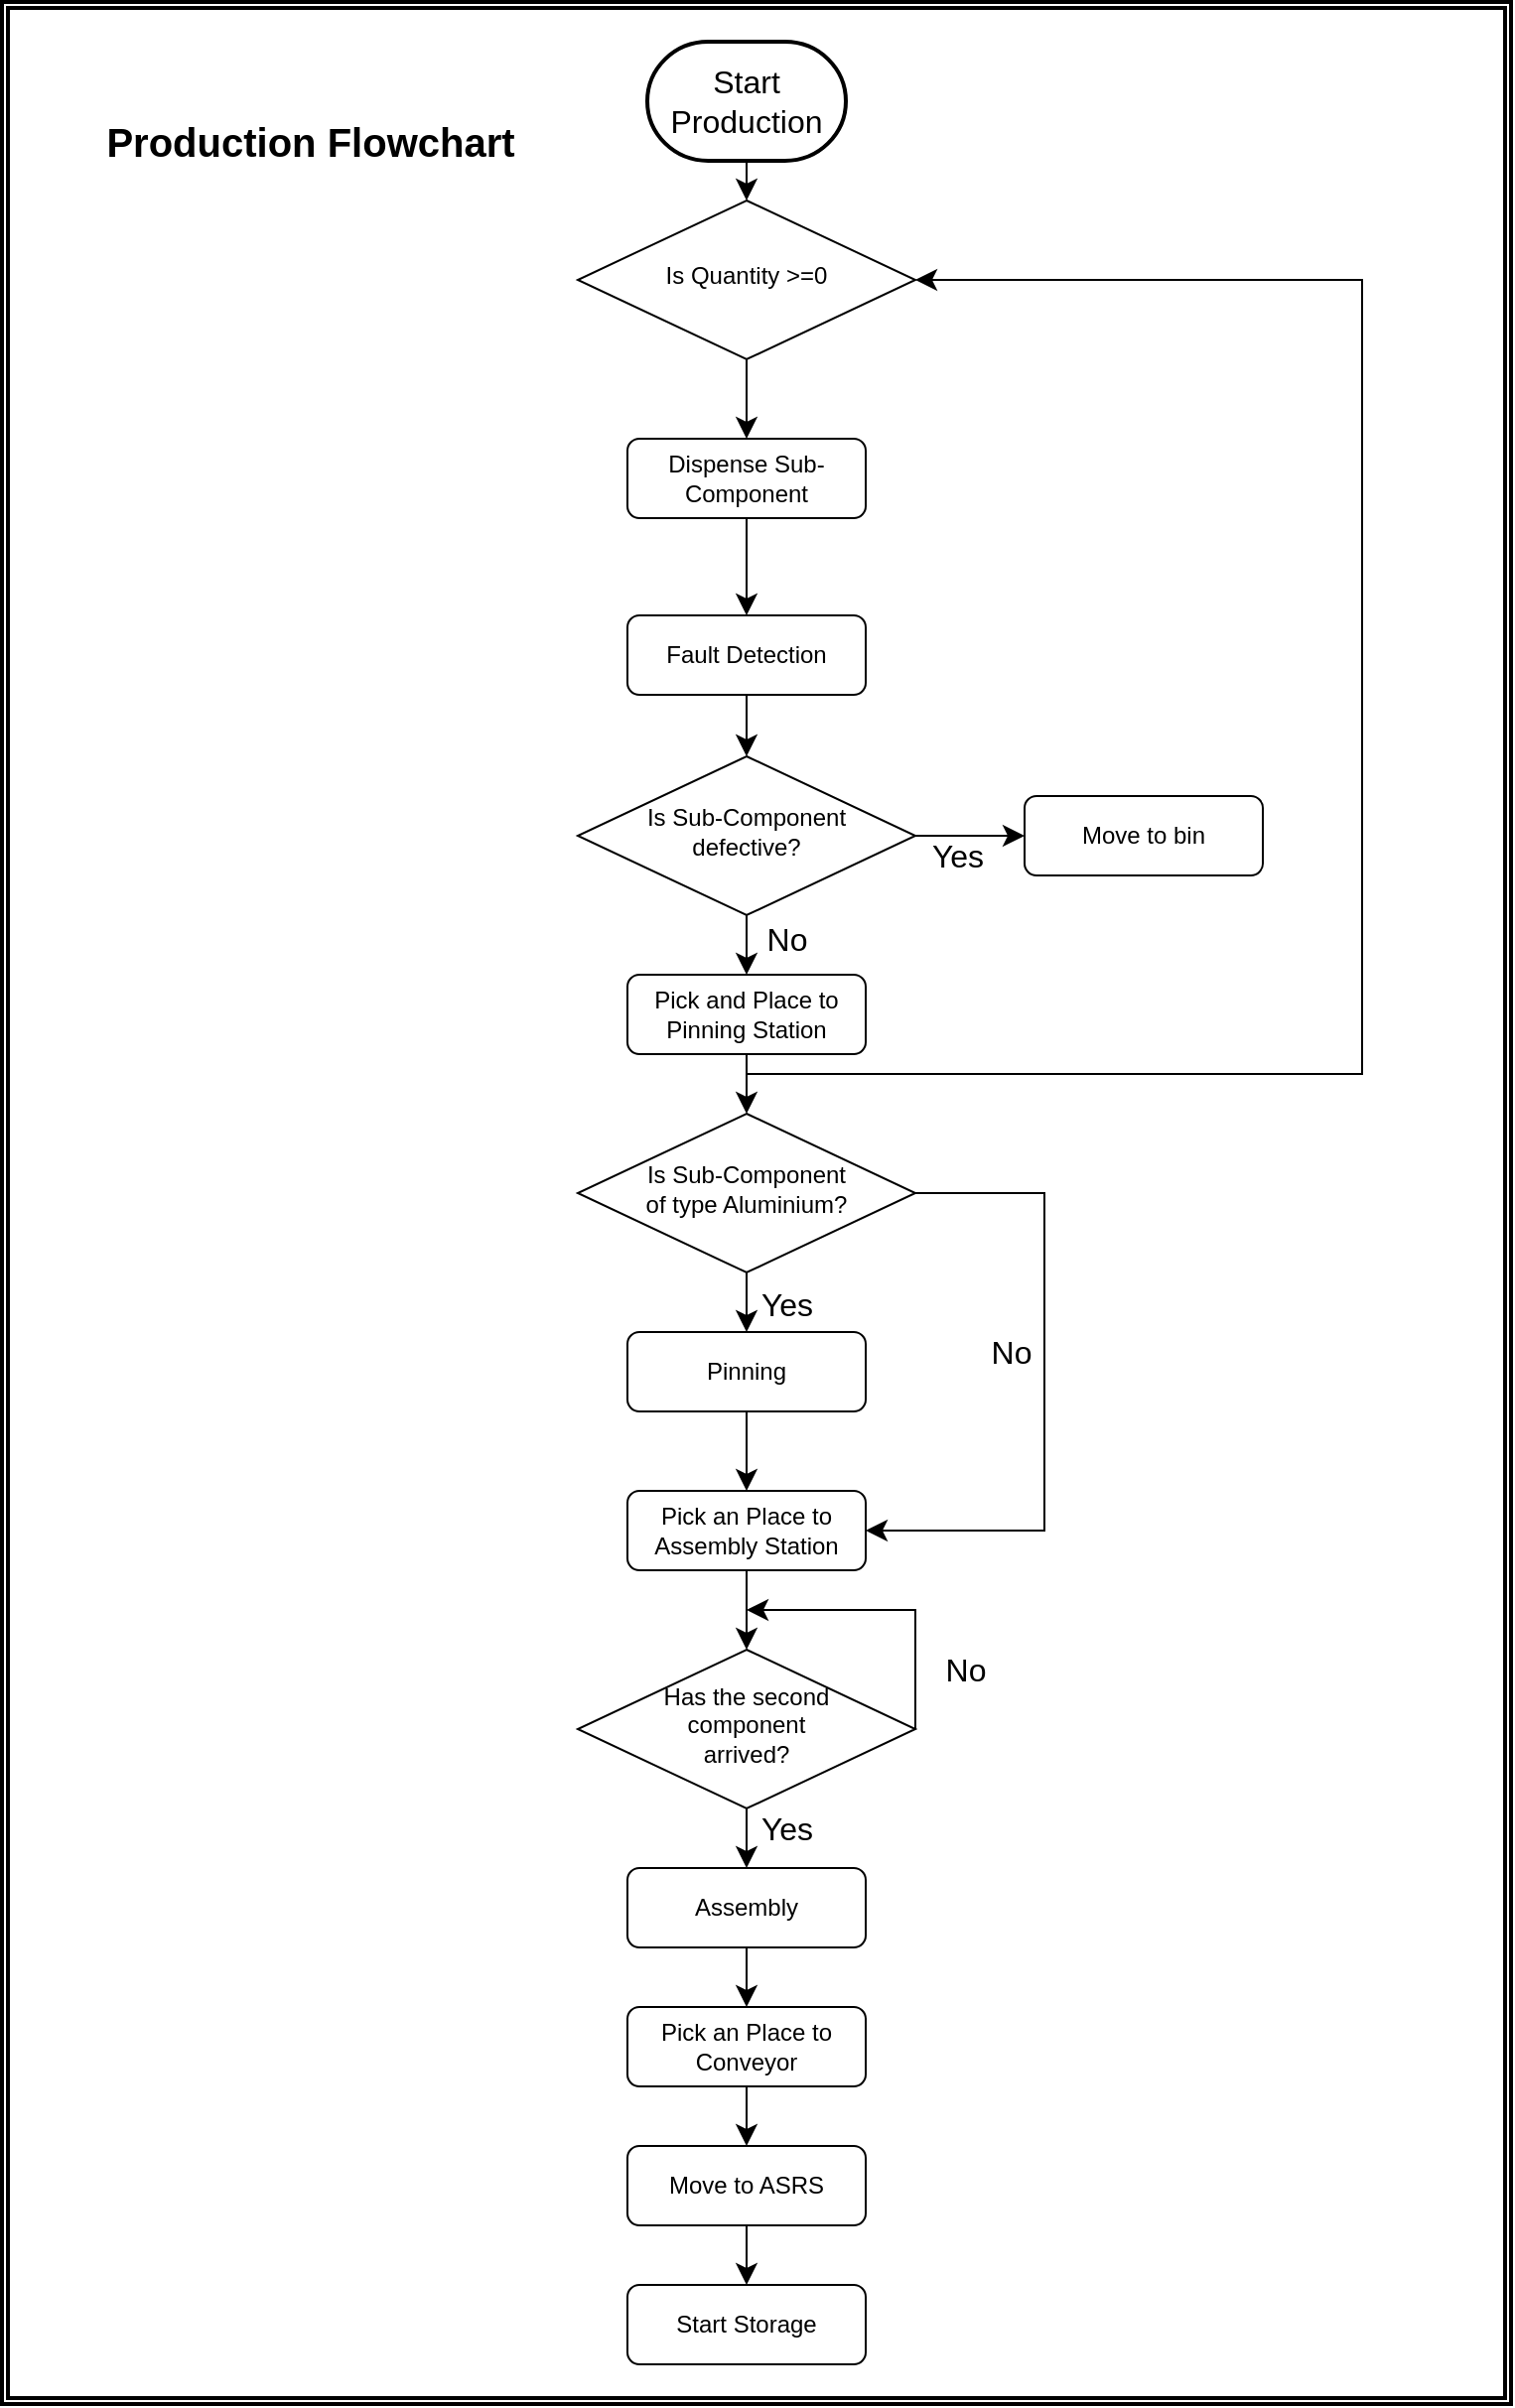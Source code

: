 <mxfile version="22.0.8" type="device">
  <diagram id="C5RBs43oDa-KdzZeNtuy" name="Page-1">
    <mxGraphModel dx="2514" dy="2131" grid="1" gridSize="10" guides="1" tooltips="1" connect="1" arrows="1" fold="1" page="1" pageScale="1" pageWidth="827" pageHeight="1169" math="0" shadow="0">
      <root>
        <mxCell id="WIyWlLk6GJQsqaUBKTNV-0" />
        <mxCell id="WIyWlLk6GJQsqaUBKTNV-1" parent="WIyWlLk6GJQsqaUBKTNV-0" />
        <mxCell id="ilgVAeaoaIIIPj3hmc9z-31" value="Production Flowchart" style="text;html=1;align=center;verticalAlign=middle;resizable=0;points=[];autosize=1;strokeColor=none;fillColor=none;fontSize=20;fontStyle=1" vertex="1" parent="WIyWlLk6GJQsqaUBKTNV-1">
          <mxGeometry x="-190" y="50" width="230" height="40" as="geometry" />
        </mxCell>
        <mxCell id="ilgVAeaoaIIIPj3hmc9z-32" value="" style="shape=ext;double=1;rounded=0;whiteSpace=wrap;html=1;fontSize=16;fillColor=none;strokeWidth=2;" vertex="1" parent="WIyWlLk6GJQsqaUBKTNV-1">
          <mxGeometry x="-230" width="760" height="1210" as="geometry" />
        </mxCell>
        <mxCell id="ilgVAeaoaIIIPj3hmc9z-74" style="edgeStyle=none;curved=1;rounded=0;orthogonalLoop=1;jettySize=auto;html=1;exitX=0.5;exitY=1;exitDx=0;exitDy=0;entryX=0.5;entryY=0;entryDx=0;entryDy=0;fontSize=12;startSize=8;endSize=8;" edge="1" parent="WIyWlLk6GJQsqaUBKTNV-1" source="ilgVAeaoaIIIPj3hmc9z-75" target="ilgVAeaoaIIIPj3hmc9z-77">
          <mxGeometry relative="1" as="geometry" />
        </mxCell>
        <mxCell id="ilgVAeaoaIIIPj3hmc9z-75" value="Is Quantity &amp;gt;=0" style="rhombus;whiteSpace=wrap;html=1;shadow=0;fontFamily=Helvetica;fontSize=12;align=center;strokeWidth=1;spacing=6;spacingTop=-4;" vertex="1" parent="WIyWlLk6GJQsqaUBKTNV-1">
          <mxGeometry x="60" y="100" width="170" height="80" as="geometry" />
        </mxCell>
        <mxCell id="ilgVAeaoaIIIPj3hmc9z-76" style="edgeStyle=none;curved=1;rounded=0;orthogonalLoop=1;jettySize=auto;html=1;exitX=0.5;exitY=1;exitDx=0;exitDy=0;entryX=0.5;entryY=0;entryDx=0;entryDy=0;fontSize=12;startSize=8;endSize=8;" edge="1" parent="WIyWlLk6GJQsqaUBKTNV-1" source="ilgVAeaoaIIIPj3hmc9z-77" target="ilgVAeaoaIIIPj3hmc9z-79">
          <mxGeometry relative="1" as="geometry" />
        </mxCell>
        <mxCell id="ilgVAeaoaIIIPj3hmc9z-77" value="Dispense Sub-Component" style="rounded=1;whiteSpace=wrap;html=1;fontSize=12;glass=0;strokeWidth=1;shadow=0;" vertex="1" parent="WIyWlLk6GJQsqaUBKTNV-1">
          <mxGeometry x="85" y="220" width="120" height="40" as="geometry" />
        </mxCell>
        <mxCell id="ilgVAeaoaIIIPj3hmc9z-78" value="" style="edgeStyle=none;curved=1;rounded=0;orthogonalLoop=1;jettySize=auto;html=1;fontSize=12;startSize=8;endSize=8;" edge="1" parent="WIyWlLk6GJQsqaUBKTNV-1" source="ilgVAeaoaIIIPj3hmc9z-79" target="ilgVAeaoaIIIPj3hmc9z-84">
          <mxGeometry relative="1" as="geometry" />
        </mxCell>
        <mxCell id="ilgVAeaoaIIIPj3hmc9z-79" value="Fault Detection" style="rounded=1;whiteSpace=wrap;html=1;fontSize=12;glass=0;strokeWidth=1;shadow=0;" vertex="1" parent="WIyWlLk6GJQsqaUBKTNV-1">
          <mxGeometry x="85" y="309" width="120" height="40" as="geometry" />
        </mxCell>
        <mxCell id="ilgVAeaoaIIIPj3hmc9z-80" value="" style="edgeStyle=none;curved=1;rounded=0;orthogonalLoop=1;jettySize=auto;html=1;fontSize=12;startSize=8;endSize=8;" edge="1" parent="WIyWlLk6GJQsqaUBKTNV-1" source="ilgVAeaoaIIIPj3hmc9z-84" target="ilgVAeaoaIIIPj3hmc9z-85">
          <mxGeometry relative="1" as="geometry" />
        </mxCell>
        <mxCell id="ilgVAeaoaIIIPj3hmc9z-81" value="Yes" style="edgeLabel;html=1;align=center;verticalAlign=middle;resizable=0;points=[];fontSize=16;" vertex="1" connectable="0" parent="ilgVAeaoaIIIPj3hmc9z-80">
          <mxGeometry x="-0.236" y="-2" relative="1" as="geometry">
            <mxPoint y="8" as="offset" />
          </mxGeometry>
        </mxCell>
        <mxCell id="ilgVAeaoaIIIPj3hmc9z-82" style="edgeStyle=none;curved=1;rounded=0;orthogonalLoop=1;jettySize=auto;html=1;exitX=0.5;exitY=1;exitDx=0;exitDy=0;entryX=0.5;entryY=0;entryDx=0;entryDy=0;fontSize=12;startSize=8;endSize=8;" edge="1" parent="WIyWlLk6GJQsqaUBKTNV-1" source="ilgVAeaoaIIIPj3hmc9z-84" target="ilgVAeaoaIIIPj3hmc9z-87">
          <mxGeometry relative="1" as="geometry" />
        </mxCell>
        <mxCell id="ilgVAeaoaIIIPj3hmc9z-83" value="No" style="edgeLabel;html=1;align=center;verticalAlign=middle;resizable=0;points=[];fontSize=16;" vertex="1" connectable="0" parent="ilgVAeaoaIIIPj3hmc9z-82">
          <mxGeometry x="-0.2" y="-1" relative="1" as="geometry">
            <mxPoint x="21" as="offset" />
          </mxGeometry>
        </mxCell>
        <mxCell id="ilgVAeaoaIIIPj3hmc9z-84" value="Is Sub-Component &lt;br&gt;defective?" style="rhombus;whiteSpace=wrap;html=1;shadow=0;fontFamily=Helvetica;fontSize=12;align=center;strokeWidth=1;spacing=6;spacingTop=-4;" vertex="1" parent="WIyWlLk6GJQsqaUBKTNV-1">
          <mxGeometry x="60" y="380" width="170" height="80" as="geometry" />
        </mxCell>
        <mxCell id="ilgVAeaoaIIIPj3hmc9z-85" value="Move to bin" style="rounded=1;whiteSpace=wrap;html=1;fontSize=12;glass=0;strokeWidth=1;shadow=0;" vertex="1" parent="WIyWlLk6GJQsqaUBKTNV-1">
          <mxGeometry x="285" y="400" width="120" height="40" as="geometry" />
        </mxCell>
        <mxCell id="ilgVAeaoaIIIPj3hmc9z-86" value="" style="edgeStyle=none;curved=1;rounded=0;orthogonalLoop=1;jettySize=auto;html=1;fontSize=12;startSize=8;endSize=8;" edge="1" parent="WIyWlLk6GJQsqaUBKTNV-1" source="ilgVAeaoaIIIPj3hmc9z-87" target="ilgVAeaoaIIIPj3hmc9z-92">
          <mxGeometry relative="1" as="geometry" />
        </mxCell>
        <mxCell id="ilgVAeaoaIIIPj3hmc9z-87" value="Pick and Place to Pinning Station" style="rounded=1;whiteSpace=wrap;html=1;fontSize=12;glass=0;strokeWidth=1;shadow=0;" vertex="1" parent="WIyWlLk6GJQsqaUBKTNV-1">
          <mxGeometry x="85" y="490" width="120" height="40" as="geometry" />
        </mxCell>
        <mxCell id="ilgVAeaoaIIIPj3hmc9z-88" style="edgeStyle=none;curved=1;rounded=0;orthogonalLoop=1;jettySize=auto;html=1;exitX=0.5;exitY=1;exitDx=0;exitDy=0;entryX=0.5;entryY=0;entryDx=0;entryDy=0;fontSize=12;startSize=8;endSize=8;" edge="1" parent="WIyWlLk6GJQsqaUBKTNV-1" source="ilgVAeaoaIIIPj3hmc9z-92" target="ilgVAeaoaIIIPj3hmc9z-94">
          <mxGeometry relative="1" as="geometry" />
        </mxCell>
        <mxCell id="ilgVAeaoaIIIPj3hmc9z-89" value="Yes" style="edgeLabel;html=1;align=center;verticalAlign=middle;resizable=0;points=[];fontSize=16;" vertex="1" connectable="0" parent="ilgVAeaoaIIIPj3hmc9z-88">
          <mxGeometry x="0.067" y="4" relative="1" as="geometry">
            <mxPoint x="16" as="offset" />
          </mxGeometry>
        </mxCell>
        <mxCell id="ilgVAeaoaIIIPj3hmc9z-90" style="edgeStyle=none;rounded=0;orthogonalLoop=1;jettySize=auto;html=1;exitX=1;exitY=0.5;exitDx=0;exitDy=0;entryX=1;entryY=0.5;entryDx=0;entryDy=0;fontSize=12;startSize=8;endSize=8;" edge="1" parent="WIyWlLk6GJQsqaUBKTNV-1" source="ilgVAeaoaIIIPj3hmc9z-92" target="ilgVAeaoaIIIPj3hmc9z-96">
          <mxGeometry relative="1" as="geometry">
            <Array as="points">
              <mxPoint x="295" y="600" />
              <mxPoint x="295" y="770" />
            </Array>
          </mxGeometry>
        </mxCell>
        <mxCell id="ilgVAeaoaIIIPj3hmc9z-91" value="No" style="edgeLabel;html=1;align=center;verticalAlign=middle;resizable=0;points=[];fontSize=16;" vertex="1" connectable="0" parent="ilgVAeaoaIIIPj3hmc9z-90">
          <mxGeometry x="-0.237" y="-4" relative="1" as="geometry">
            <mxPoint x="-13" y="21" as="offset" />
          </mxGeometry>
        </mxCell>
        <mxCell id="ilgVAeaoaIIIPj3hmc9z-92" value="Is Sub-Component &lt;br&gt;of type Aluminium?" style="rhombus;whiteSpace=wrap;html=1;shadow=0;fontFamily=Helvetica;fontSize=12;align=center;strokeWidth=1;spacing=6;spacingTop=-4;" vertex="1" parent="WIyWlLk6GJQsqaUBKTNV-1">
          <mxGeometry x="60" y="560" width="170" height="80" as="geometry" />
        </mxCell>
        <mxCell id="ilgVAeaoaIIIPj3hmc9z-93" style="edgeStyle=none;curved=1;rounded=0;orthogonalLoop=1;jettySize=auto;html=1;exitX=0.5;exitY=1;exitDx=0;exitDy=0;entryX=0.5;entryY=0;entryDx=0;entryDy=0;fontSize=12;startSize=8;endSize=8;" edge="1" parent="WIyWlLk6GJQsqaUBKTNV-1" source="ilgVAeaoaIIIPj3hmc9z-94" target="ilgVAeaoaIIIPj3hmc9z-96">
          <mxGeometry relative="1" as="geometry" />
        </mxCell>
        <mxCell id="ilgVAeaoaIIIPj3hmc9z-94" value="Pinning" style="rounded=1;whiteSpace=wrap;html=1;fontSize=12;glass=0;strokeWidth=1;shadow=0;" vertex="1" parent="WIyWlLk6GJQsqaUBKTNV-1">
          <mxGeometry x="85" y="670" width="120" height="40" as="geometry" />
        </mxCell>
        <mxCell id="ilgVAeaoaIIIPj3hmc9z-95" value="" style="edgeStyle=none;curved=1;rounded=0;orthogonalLoop=1;jettySize=auto;html=1;fontSize=12;startSize=8;endSize=8;" edge="1" parent="WIyWlLk6GJQsqaUBKTNV-1" source="ilgVAeaoaIIIPj3hmc9z-96" target="ilgVAeaoaIIIPj3hmc9z-101">
          <mxGeometry relative="1" as="geometry" />
        </mxCell>
        <mxCell id="ilgVAeaoaIIIPj3hmc9z-96" value="Pick an Place to Assembly Station" style="rounded=1;whiteSpace=wrap;html=1;fontSize=12;glass=0;strokeWidth=1;shadow=0;" vertex="1" parent="WIyWlLk6GJQsqaUBKTNV-1">
          <mxGeometry x="85" y="750" width="120" height="40" as="geometry" />
        </mxCell>
        <mxCell id="ilgVAeaoaIIIPj3hmc9z-97" style="edgeStyle=none;curved=1;rounded=0;orthogonalLoop=1;jettySize=auto;html=1;exitX=0.5;exitY=1;exitDx=0;exitDy=0;entryX=0.5;entryY=0;entryDx=0;entryDy=0;fontSize=12;startSize=8;endSize=8;" edge="1" parent="WIyWlLk6GJQsqaUBKTNV-1" source="ilgVAeaoaIIIPj3hmc9z-101" target="ilgVAeaoaIIIPj3hmc9z-103">
          <mxGeometry relative="1" as="geometry" />
        </mxCell>
        <mxCell id="ilgVAeaoaIIIPj3hmc9z-98" value="Yes" style="edgeLabel;html=1;align=center;verticalAlign=middle;resizable=0;points=[];fontSize=16;" vertex="1" connectable="0" parent="ilgVAeaoaIIIPj3hmc9z-97">
          <mxGeometry x="-0.067" y="-1" relative="1" as="geometry">
            <mxPoint x="21" y="-4" as="offset" />
          </mxGeometry>
        </mxCell>
        <mxCell id="ilgVAeaoaIIIPj3hmc9z-99" value="" style="edgeStyle=none;rounded=0;orthogonalLoop=1;jettySize=auto;html=1;fontSize=12;startSize=8;endSize=8;exitX=1;exitY=0.5;exitDx=0;exitDy=0;" edge="1" parent="WIyWlLk6GJQsqaUBKTNV-1" source="ilgVAeaoaIIIPj3hmc9z-101">
          <mxGeometry relative="1" as="geometry">
            <mxPoint x="235" y="810" as="sourcePoint" />
            <mxPoint x="145" y="810" as="targetPoint" />
            <Array as="points">
              <mxPoint x="230" y="810" />
            </Array>
          </mxGeometry>
        </mxCell>
        <mxCell id="ilgVAeaoaIIIPj3hmc9z-100" value="No" style="edgeLabel;html=1;align=center;verticalAlign=middle;resizable=0;points=[];fontSize=16;" vertex="1" connectable="0" parent="ilgVAeaoaIIIPj3hmc9z-99">
          <mxGeometry x="-0.607" y="-3" relative="1" as="geometry">
            <mxPoint x="22" y="-2" as="offset" />
          </mxGeometry>
        </mxCell>
        <mxCell id="ilgVAeaoaIIIPj3hmc9z-101" value="Has the second &lt;br&gt;component&lt;br&gt;arrived?" style="rhombus;whiteSpace=wrap;html=1;shadow=0;fontFamily=Helvetica;fontSize=12;align=center;strokeWidth=1;spacing=6;spacingTop=-4;" vertex="1" parent="WIyWlLk6GJQsqaUBKTNV-1">
          <mxGeometry x="60" y="830" width="170" height="80" as="geometry" />
        </mxCell>
        <mxCell id="ilgVAeaoaIIIPj3hmc9z-102" style="edgeStyle=none;curved=1;rounded=0;orthogonalLoop=1;jettySize=auto;html=1;exitX=0.5;exitY=1;exitDx=0;exitDy=0;entryX=0.5;entryY=0;entryDx=0;entryDy=0;fontSize=12;startSize=8;endSize=8;" edge="1" parent="WIyWlLk6GJQsqaUBKTNV-1" source="ilgVAeaoaIIIPj3hmc9z-103" target="ilgVAeaoaIIIPj3hmc9z-105">
          <mxGeometry relative="1" as="geometry" />
        </mxCell>
        <mxCell id="ilgVAeaoaIIIPj3hmc9z-103" value="Assembly" style="rounded=1;whiteSpace=wrap;html=1;fontSize=12;glass=0;strokeWidth=1;shadow=0;" vertex="1" parent="WIyWlLk6GJQsqaUBKTNV-1">
          <mxGeometry x="85" y="940" width="120" height="40" as="geometry" />
        </mxCell>
        <mxCell id="ilgVAeaoaIIIPj3hmc9z-104" style="edgeStyle=none;curved=1;rounded=0;orthogonalLoop=1;jettySize=auto;html=1;exitX=0.5;exitY=1;exitDx=0;exitDy=0;entryX=0.5;entryY=0;entryDx=0;entryDy=0;fontSize=12;startSize=8;endSize=8;" edge="1" parent="WIyWlLk6GJQsqaUBKTNV-1" source="ilgVAeaoaIIIPj3hmc9z-105" target="ilgVAeaoaIIIPj3hmc9z-107">
          <mxGeometry relative="1" as="geometry" />
        </mxCell>
        <mxCell id="ilgVAeaoaIIIPj3hmc9z-105" value="Pick an Place to Conveyor" style="rounded=1;whiteSpace=wrap;html=1;fontSize=12;glass=0;strokeWidth=1;shadow=0;" vertex="1" parent="WIyWlLk6GJQsqaUBKTNV-1">
          <mxGeometry x="85" y="1010" width="120" height="40" as="geometry" />
        </mxCell>
        <mxCell id="ilgVAeaoaIIIPj3hmc9z-106" style="edgeStyle=none;curved=1;rounded=0;orthogonalLoop=1;jettySize=auto;html=1;exitX=0.5;exitY=1;exitDx=0;exitDy=0;entryX=0.5;entryY=0;entryDx=0;entryDy=0;fontSize=12;startSize=8;endSize=8;" edge="1" parent="WIyWlLk6GJQsqaUBKTNV-1" source="ilgVAeaoaIIIPj3hmc9z-107" target="ilgVAeaoaIIIPj3hmc9z-108">
          <mxGeometry relative="1" as="geometry" />
        </mxCell>
        <mxCell id="ilgVAeaoaIIIPj3hmc9z-107" value="Move to ASRS" style="rounded=1;whiteSpace=wrap;html=1;fontSize=12;glass=0;strokeWidth=1;shadow=0;" vertex="1" parent="WIyWlLk6GJQsqaUBKTNV-1">
          <mxGeometry x="85" y="1080" width="120" height="40" as="geometry" />
        </mxCell>
        <mxCell id="ilgVAeaoaIIIPj3hmc9z-108" value="Start Storage" style="rounded=1;whiteSpace=wrap;html=1;fontSize=12;glass=0;strokeWidth=1;shadow=0;" vertex="1" parent="WIyWlLk6GJQsqaUBKTNV-1">
          <mxGeometry x="85" y="1150" width="120" height="40" as="geometry" />
        </mxCell>
        <mxCell id="ilgVAeaoaIIIPj3hmc9z-109" style="edgeStyle=none;rounded=0;orthogonalLoop=1;jettySize=auto;html=1;fontSize=12;startSize=8;endSize=8;entryX=1;entryY=0.5;entryDx=0;entryDy=0;" edge="1" parent="WIyWlLk6GJQsqaUBKTNV-1" target="ilgVAeaoaIIIPj3hmc9z-75">
          <mxGeometry relative="1" as="geometry">
            <mxPoint x="145" y="540" as="sourcePoint" />
            <mxPoint x="275" y="560" as="targetPoint" />
            <Array as="points">
              <mxPoint x="455" y="540" />
              <mxPoint x="455" y="140" />
            </Array>
          </mxGeometry>
        </mxCell>
        <mxCell id="ilgVAeaoaIIIPj3hmc9z-111" style="edgeStyle=none;curved=1;rounded=0;orthogonalLoop=1;jettySize=auto;html=1;exitX=0.5;exitY=1;exitDx=0;exitDy=0;exitPerimeter=0;entryX=0.5;entryY=0;entryDx=0;entryDy=0;fontSize=12;startSize=8;endSize=8;" edge="1" parent="WIyWlLk6GJQsqaUBKTNV-1" source="ilgVAeaoaIIIPj3hmc9z-110" target="ilgVAeaoaIIIPj3hmc9z-75">
          <mxGeometry relative="1" as="geometry" />
        </mxCell>
        <mxCell id="ilgVAeaoaIIIPj3hmc9z-110" value="Start Production" style="strokeWidth=2;html=1;shape=mxgraph.flowchart.terminator;whiteSpace=wrap;fontSize=16;" vertex="1" parent="WIyWlLk6GJQsqaUBKTNV-1">
          <mxGeometry x="95" y="20" width="100" height="60" as="geometry" />
        </mxCell>
      </root>
    </mxGraphModel>
  </diagram>
</mxfile>
